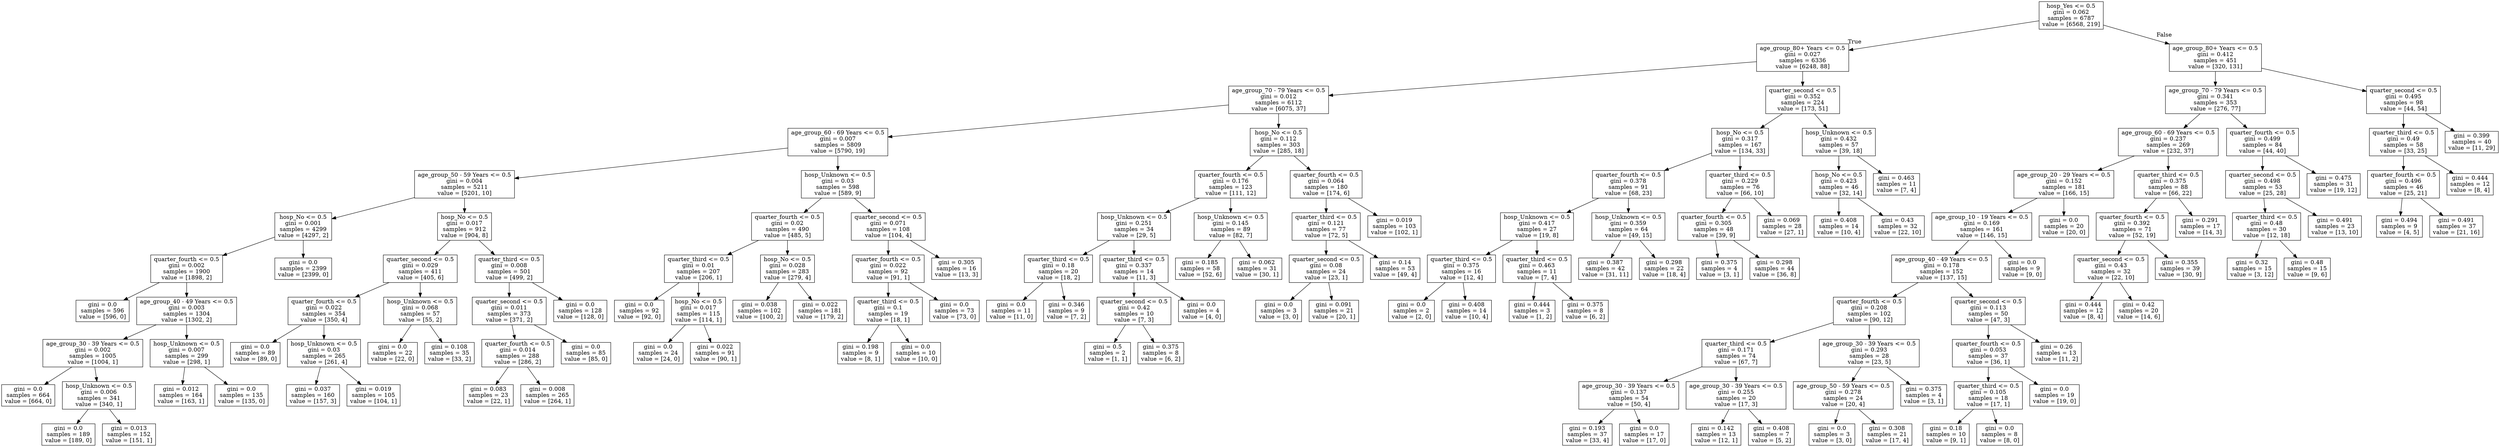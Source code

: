 digraph Tree {
node [shape=box] ;
0 [label="hosp_Yes <= 0.5\ngini = 0.062\nsamples = 6787\nvalue = [6568, 219]"] ;
1 [label="age_group_80+ Years <= 0.5\ngini = 0.027\nsamples = 6336\nvalue = [6248, 88]"] ;
0 -> 1 [labeldistance=2.5, labelangle=45, headlabel="True"] ;
2 [label="age_group_70 - 79 Years <= 0.5\ngini = 0.012\nsamples = 6112\nvalue = [6075, 37]"] ;
1 -> 2 ;
3 [label="age_group_60 - 69 Years <= 0.5\ngini = 0.007\nsamples = 5809\nvalue = [5790, 19]"] ;
2 -> 3 ;
4 [label="age_group_50 - 59 Years <= 0.5\ngini = 0.004\nsamples = 5211\nvalue = [5201, 10]"] ;
3 -> 4 ;
5 [label="hosp_No <= 0.5\ngini = 0.001\nsamples = 4299\nvalue = [4297, 2]"] ;
4 -> 5 ;
6 [label="quarter_fourth <= 0.5\ngini = 0.002\nsamples = 1900\nvalue = [1898, 2]"] ;
5 -> 6 ;
7 [label="gini = 0.0\nsamples = 596\nvalue = [596, 0]"] ;
6 -> 7 ;
8 [label="age_group_40 - 49 Years <= 0.5\ngini = 0.003\nsamples = 1304\nvalue = [1302, 2]"] ;
6 -> 8 ;
9 [label="age_group_30 - 39 Years <= 0.5\ngini = 0.002\nsamples = 1005\nvalue = [1004, 1]"] ;
8 -> 9 ;
10 [label="gini = 0.0\nsamples = 664\nvalue = [664, 0]"] ;
9 -> 10 ;
11 [label="hosp_Unknown <= 0.5\ngini = 0.006\nsamples = 341\nvalue = [340, 1]"] ;
9 -> 11 ;
12 [label="gini = 0.0\nsamples = 189\nvalue = [189, 0]"] ;
11 -> 12 ;
13 [label="gini = 0.013\nsamples = 152\nvalue = [151, 1]"] ;
11 -> 13 ;
14 [label="hosp_Unknown <= 0.5\ngini = 0.007\nsamples = 299\nvalue = [298, 1]"] ;
8 -> 14 ;
15 [label="gini = 0.012\nsamples = 164\nvalue = [163, 1]"] ;
14 -> 15 ;
16 [label="gini = 0.0\nsamples = 135\nvalue = [135, 0]"] ;
14 -> 16 ;
17 [label="gini = 0.0\nsamples = 2399\nvalue = [2399, 0]"] ;
5 -> 17 ;
18 [label="hosp_No <= 0.5\ngini = 0.017\nsamples = 912\nvalue = [904, 8]"] ;
4 -> 18 ;
19 [label="quarter_second <= 0.5\ngini = 0.029\nsamples = 411\nvalue = [405, 6]"] ;
18 -> 19 ;
20 [label="quarter_fourth <= 0.5\ngini = 0.022\nsamples = 354\nvalue = [350, 4]"] ;
19 -> 20 ;
21 [label="gini = 0.0\nsamples = 89\nvalue = [89, 0]"] ;
20 -> 21 ;
22 [label="hosp_Unknown <= 0.5\ngini = 0.03\nsamples = 265\nvalue = [261, 4]"] ;
20 -> 22 ;
23 [label="gini = 0.037\nsamples = 160\nvalue = [157, 3]"] ;
22 -> 23 ;
24 [label="gini = 0.019\nsamples = 105\nvalue = [104, 1]"] ;
22 -> 24 ;
25 [label="hosp_Unknown <= 0.5\ngini = 0.068\nsamples = 57\nvalue = [55, 2]"] ;
19 -> 25 ;
26 [label="gini = 0.0\nsamples = 22\nvalue = [22, 0]"] ;
25 -> 26 ;
27 [label="gini = 0.108\nsamples = 35\nvalue = [33, 2]"] ;
25 -> 27 ;
28 [label="quarter_third <= 0.5\ngini = 0.008\nsamples = 501\nvalue = [499, 2]"] ;
18 -> 28 ;
29 [label="quarter_second <= 0.5\ngini = 0.011\nsamples = 373\nvalue = [371, 2]"] ;
28 -> 29 ;
30 [label="quarter_fourth <= 0.5\ngini = 0.014\nsamples = 288\nvalue = [286, 2]"] ;
29 -> 30 ;
31 [label="gini = 0.083\nsamples = 23\nvalue = [22, 1]"] ;
30 -> 31 ;
32 [label="gini = 0.008\nsamples = 265\nvalue = [264, 1]"] ;
30 -> 32 ;
33 [label="gini = 0.0\nsamples = 85\nvalue = [85, 0]"] ;
29 -> 33 ;
34 [label="gini = 0.0\nsamples = 128\nvalue = [128, 0]"] ;
28 -> 34 ;
35 [label="hosp_Unknown <= 0.5\ngini = 0.03\nsamples = 598\nvalue = [589, 9]"] ;
3 -> 35 ;
36 [label="quarter_fourth <= 0.5\ngini = 0.02\nsamples = 490\nvalue = [485, 5]"] ;
35 -> 36 ;
37 [label="quarter_third <= 0.5\ngini = 0.01\nsamples = 207\nvalue = [206, 1]"] ;
36 -> 37 ;
38 [label="gini = 0.0\nsamples = 92\nvalue = [92, 0]"] ;
37 -> 38 ;
39 [label="hosp_No <= 0.5\ngini = 0.017\nsamples = 115\nvalue = [114, 1]"] ;
37 -> 39 ;
40 [label="gini = 0.0\nsamples = 24\nvalue = [24, 0]"] ;
39 -> 40 ;
41 [label="gini = 0.022\nsamples = 91\nvalue = [90, 1]"] ;
39 -> 41 ;
42 [label="hosp_No <= 0.5\ngini = 0.028\nsamples = 283\nvalue = [279, 4]"] ;
36 -> 42 ;
43 [label="gini = 0.038\nsamples = 102\nvalue = [100, 2]"] ;
42 -> 43 ;
44 [label="gini = 0.022\nsamples = 181\nvalue = [179, 2]"] ;
42 -> 44 ;
45 [label="quarter_second <= 0.5\ngini = 0.071\nsamples = 108\nvalue = [104, 4]"] ;
35 -> 45 ;
46 [label="quarter_fourth <= 0.5\ngini = 0.022\nsamples = 92\nvalue = [91, 1]"] ;
45 -> 46 ;
47 [label="quarter_third <= 0.5\ngini = 0.1\nsamples = 19\nvalue = [18, 1]"] ;
46 -> 47 ;
48 [label="gini = 0.198\nsamples = 9\nvalue = [8, 1]"] ;
47 -> 48 ;
49 [label="gini = 0.0\nsamples = 10\nvalue = [10, 0]"] ;
47 -> 49 ;
50 [label="gini = 0.0\nsamples = 73\nvalue = [73, 0]"] ;
46 -> 50 ;
51 [label="gini = 0.305\nsamples = 16\nvalue = [13, 3]"] ;
45 -> 51 ;
52 [label="hosp_No <= 0.5\ngini = 0.112\nsamples = 303\nvalue = [285, 18]"] ;
2 -> 52 ;
53 [label="quarter_fourth <= 0.5\ngini = 0.176\nsamples = 123\nvalue = [111, 12]"] ;
52 -> 53 ;
54 [label="hosp_Unknown <= 0.5\ngini = 0.251\nsamples = 34\nvalue = [29, 5]"] ;
53 -> 54 ;
55 [label="quarter_third <= 0.5\ngini = 0.18\nsamples = 20\nvalue = [18, 2]"] ;
54 -> 55 ;
56 [label="gini = 0.0\nsamples = 11\nvalue = [11, 0]"] ;
55 -> 56 ;
57 [label="gini = 0.346\nsamples = 9\nvalue = [7, 2]"] ;
55 -> 57 ;
58 [label="quarter_third <= 0.5\ngini = 0.337\nsamples = 14\nvalue = [11, 3]"] ;
54 -> 58 ;
59 [label="quarter_second <= 0.5\ngini = 0.42\nsamples = 10\nvalue = [7, 3]"] ;
58 -> 59 ;
60 [label="gini = 0.5\nsamples = 2\nvalue = [1, 1]"] ;
59 -> 60 ;
61 [label="gini = 0.375\nsamples = 8\nvalue = [6, 2]"] ;
59 -> 61 ;
62 [label="gini = 0.0\nsamples = 4\nvalue = [4, 0]"] ;
58 -> 62 ;
63 [label="hosp_Unknown <= 0.5\ngini = 0.145\nsamples = 89\nvalue = [82, 7]"] ;
53 -> 63 ;
64 [label="gini = 0.185\nsamples = 58\nvalue = [52, 6]"] ;
63 -> 64 ;
65 [label="gini = 0.062\nsamples = 31\nvalue = [30, 1]"] ;
63 -> 65 ;
66 [label="quarter_fourth <= 0.5\ngini = 0.064\nsamples = 180\nvalue = [174, 6]"] ;
52 -> 66 ;
67 [label="quarter_third <= 0.5\ngini = 0.121\nsamples = 77\nvalue = [72, 5]"] ;
66 -> 67 ;
68 [label="quarter_second <= 0.5\ngini = 0.08\nsamples = 24\nvalue = [23, 1]"] ;
67 -> 68 ;
69 [label="gini = 0.0\nsamples = 3\nvalue = [3, 0]"] ;
68 -> 69 ;
70 [label="gini = 0.091\nsamples = 21\nvalue = [20, 1]"] ;
68 -> 70 ;
71 [label="gini = 0.14\nsamples = 53\nvalue = [49, 4]"] ;
67 -> 71 ;
72 [label="gini = 0.019\nsamples = 103\nvalue = [102, 1]"] ;
66 -> 72 ;
73 [label="quarter_second <= 0.5\ngini = 0.352\nsamples = 224\nvalue = [173, 51]"] ;
1 -> 73 ;
74 [label="hosp_No <= 0.5\ngini = 0.317\nsamples = 167\nvalue = [134, 33]"] ;
73 -> 74 ;
75 [label="quarter_fourth <= 0.5\ngini = 0.378\nsamples = 91\nvalue = [68, 23]"] ;
74 -> 75 ;
76 [label="hosp_Unknown <= 0.5\ngini = 0.417\nsamples = 27\nvalue = [19, 8]"] ;
75 -> 76 ;
77 [label="quarter_third <= 0.5\ngini = 0.375\nsamples = 16\nvalue = [12, 4]"] ;
76 -> 77 ;
78 [label="gini = 0.0\nsamples = 2\nvalue = [2, 0]"] ;
77 -> 78 ;
79 [label="gini = 0.408\nsamples = 14\nvalue = [10, 4]"] ;
77 -> 79 ;
80 [label="quarter_third <= 0.5\ngini = 0.463\nsamples = 11\nvalue = [7, 4]"] ;
76 -> 80 ;
81 [label="gini = 0.444\nsamples = 3\nvalue = [1, 2]"] ;
80 -> 81 ;
82 [label="gini = 0.375\nsamples = 8\nvalue = [6, 2]"] ;
80 -> 82 ;
83 [label="hosp_Unknown <= 0.5\ngini = 0.359\nsamples = 64\nvalue = [49, 15]"] ;
75 -> 83 ;
84 [label="gini = 0.387\nsamples = 42\nvalue = [31, 11]"] ;
83 -> 84 ;
85 [label="gini = 0.298\nsamples = 22\nvalue = [18, 4]"] ;
83 -> 85 ;
86 [label="quarter_third <= 0.5\ngini = 0.229\nsamples = 76\nvalue = [66, 10]"] ;
74 -> 86 ;
87 [label="quarter_fourth <= 0.5\ngini = 0.305\nsamples = 48\nvalue = [39, 9]"] ;
86 -> 87 ;
88 [label="gini = 0.375\nsamples = 4\nvalue = [3, 1]"] ;
87 -> 88 ;
89 [label="gini = 0.298\nsamples = 44\nvalue = [36, 8]"] ;
87 -> 89 ;
90 [label="gini = 0.069\nsamples = 28\nvalue = [27, 1]"] ;
86 -> 90 ;
91 [label="hosp_Unknown <= 0.5\ngini = 0.432\nsamples = 57\nvalue = [39, 18]"] ;
73 -> 91 ;
92 [label="hosp_No <= 0.5\ngini = 0.423\nsamples = 46\nvalue = [32, 14]"] ;
91 -> 92 ;
93 [label="gini = 0.408\nsamples = 14\nvalue = [10, 4]"] ;
92 -> 93 ;
94 [label="gini = 0.43\nsamples = 32\nvalue = [22, 10]"] ;
92 -> 94 ;
95 [label="gini = 0.463\nsamples = 11\nvalue = [7, 4]"] ;
91 -> 95 ;
96 [label="age_group_80+ Years <= 0.5\ngini = 0.412\nsamples = 451\nvalue = [320, 131]"] ;
0 -> 96 [labeldistance=2.5, labelangle=-45, headlabel="False"] ;
97 [label="age_group_70 - 79 Years <= 0.5\ngini = 0.341\nsamples = 353\nvalue = [276, 77]"] ;
96 -> 97 ;
98 [label="age_group_60 - 69 Years <= 0.5\ngini = 0.237\nsamples = 269\nvalue = [232, 37]"] ;
97 -> 98 ;
99 [label="age_group_20 - 29 Years <= 0.5\ngini = 0.152\nsamples = 181\nvalue = [166, 15]"] ;
98 -> 99 ;
100 [label="age_group_10 - 19 Years <= 0.5\ngini = 0.169\nsamples = 161\nvalue = [146, 15]"] ;
99 -> 100 ;
101 [label="age_group_40 - 49 Years <= 0.5\ngini = 0.178\nsamples = 152\nvalue = [137, 15]"] ;
100 -> 101 ;
102 [label="quarter_fourth <= 0.5\ngini = 0.208\nsamples = 102\nvalue = [90, 12]"] ;
101 -> 102 ;
103 [label="quarter_third <= 0.5\ngini = 0.171\nsamples = 74\nvalue = [67, 7]"] ;
102 -> 103 ;
104 [label="age_group_30 - 39 Years <= 0.5\ngini = 0.137\nsamples = 54\nvalue = [50, 4]"] ;
103 -> 104 ;
105 [label="gini = 0.193\nsamples = 37\nvalue = [33, 4]"] ;
104 -> 105 ;
106 [label="gini = 0.0\nsamples = 17\nvalue = [17, 0]"] ;
104 -> 106 ;
107 [label="age_group_30 - 39 Years <= 0.5\ngini = 0.255\nsamples = 20\nvalue = [17, 3]"] ;
103 -> 107 ;
108 [label="gini = 0.142\nsamples = 13\nvalue = [12, 1]"] ;
107 -> 108 ;
109 [label="gini = 0.408\nsamples = 7\nvalue = [5, 2]"] ;
107 -> 109 ;
110 [label="age_group_30 - 39 Years <= 0.5\ngini = 0.293\nsamples = 28\nvalue = [23, 5]"] ;
102 -> 110 ;
111 [label="age_group_50 - 59 Years <= 0.5\ngini = 0.278\nsamples = 24\nvalue = [20, 4]"] ;
110 -> 111 ;
112 [label="gini = 0.0\nsamples = 3\nvalue = [3, 0]"] ;
111 -> 112 ;
113 [label="gini = 0.308\nsamples = 21\nvalue = [17, 4]"] ;
111 -> 113 ;
114 [label="gini = 0.375\nsamples = 4\nvalue = [3, 1]"] ;
110 -> 114 ;
115 [label="quarter_second <= 0.5\ngini = 0.113\nsamples = 50\nvalue = [47, 3]"] ;
101 -> 115 ;
116 [label="quarter_fourth <= 0.5\ngini = 0.053\nsamples = 37\nvalue = [36, 1]"] ;
115 -> 116 ;
117 [label="quarter_third <= 0.5\ngini = 0.105\nsamples = 18\nvalue = [17, 1]"] ;
116 -> 117 ;
118 [label="gini = 0.18\nsamples = 10\nvalue = [9, 1]"] ;
117 -> 118 ;
119 [label="gini = 0.0\nsamples = 8\nvalue = [8, 0]"] ;
117 -> 119 ;
120 [label="gini = 0.0\nsamples = 19\nvalue = [19, 0]"] ;
116 -> 120 ;
121 [label="gini = 0.26\nsamples = 13\nvalue = [11, 2]"] ;
115 -> 121 ;
122 [label="gini = 0.0\nsamples = 9\nvalue = [9, 0]"] ;
100 -> 122 ;
123 [label="gini = 0.0\nsamples = 20\nvalue = [20, 0]"] ;
99 -> 123 ;
124 [label="quarter_third <= 0.5\ngini = 0.375\nsamples = 88\nvalue = [66, 22]"] ;
98 -> 124 ;
125 [label="quarter_fourth <= 0.5\ngini = 0.392\nsamples = 71\nvalue = [52, 19]"] ;
124 -> 125 ;
126 [label="quarter_second <= 0.5\ngini = 0.43\nsamples = 32\nvalue = [22, 10]"] ;
125 -> 126 ;
127 [label="gini = 0.444\nsamples = 12\nvalue = [8, 4]"] ;
126 -> 127 ;
128 [label="gini = 0.42\nsamples = 20\nvalue = [14, 6]"] ;
126 -> 128 ;
129 [label="gini = 0.355\nsamples = 39\nvalue = [30, 9]"] ;
125 -> 129 ;
130 [label="gini = 0.291\nsamples = 17\nvalue = [14, 3]"] ;
124 -> 130 ;
131 [label="quarter_fourth <= 0.5\ngini = 0.499\nsamples = 84\nvalue = [44, 40]"] ;
97 -> 131 ;
132 [label="quarter_second <= 0.5\ngini = 0.498\nsamples = 53\nvalue = [25, 28]"] ;
131 -> 132 ;
133 [label="quarter_third <= 0.5\ngini = 0.48\nsamples = 30\nvalue = [12, 18]"] ;
132 -> 133 ;
134 [label="gini = 0.32\nsamples = 15\nvalue = [3, 12]"] ;
133 -> 134 ;
135 [label="gini = 0.48\nsamples = 15\nvalue = [9, 6]"] ;
133 -> 135 ;
136 [label="gini = 0.491\nsamples = 23\nvalue = [13, 10]"] ;
132 -> 136 ;
137 [label="gini = 0.475\nsamples = 31\nvalue = [19, 12]"] ;
131 -> 137 ;
138 [label="quarter_second <= 0.5\ngini = 0.495\nsamples = 98\nvalue = [44, 54]"] ;
96 -> 138 ;
139 [label="quarter_third <= 0.5\ngini = 0.49\nsamples = 58\nvalue = [33, 25]"] ;
138 -> 139 ;
140 [label="quarter_fourth <= 0.5\ngini = 0.496\nsamples = 46\nvalue = [25, 21]"] ;
139 -> 140 ;
141 [label="gini = 0.494\nsamples = 9\nvalue = [4, 5]"] ;
140 -> 141 ;
142 [label="gini = 0.491\nsamples = 37\nvalue = [21, 16]"] ;
140 -> 142 ;
143 [label="gini = 0.444\nsamples = 12\nvalue = [8, 4]"] ;
139 -> 143 ;
144 [label="gini = 0.399\nsamples = 40\nvalue = [11, 29]"] ;
138 -> 144 ;
}